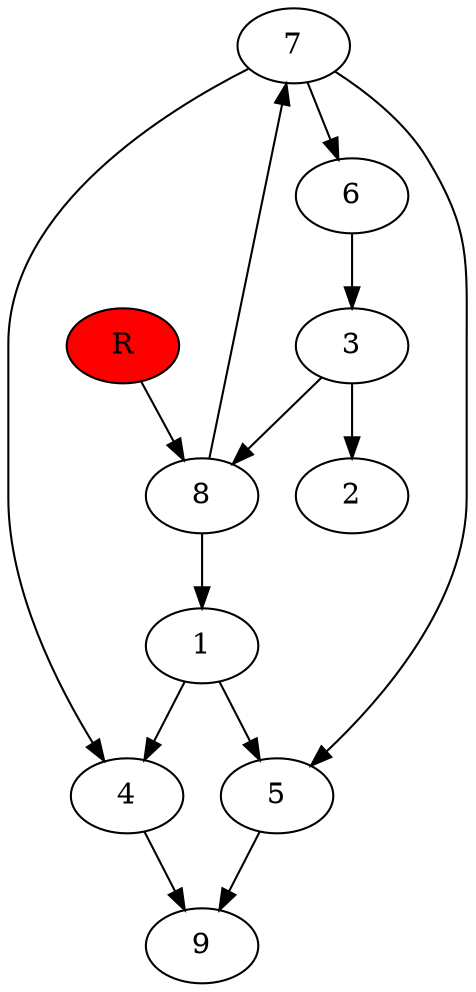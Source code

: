 digraph prb210 {
	1
	2
	3
	4
	5
	6
	7
	8
	R [fillcolor="#ff0000" style=filled]
	1 -> 4
	1 -> 5
	3 -> 2
	3 -> 8
	4 -> 9
	5 -> 9
	6 -> 3
	7 -> 4
	7 -> 5
	7 -> 6
	8 -> 1
	8 -> 7
	R -> 8
}
